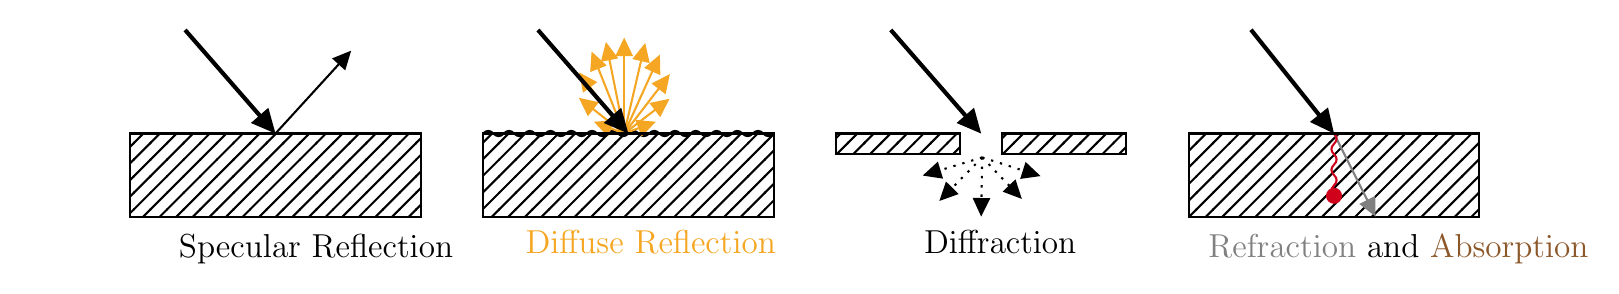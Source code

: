 

% Pattern Info

\tikzset{
pattern size/.store in=\mcSize,
pattern size = 5pt,
pattern thickness/.store in=\mcThickness,
pattern thickness = 0.3pt,
pattern radius/.store in=\mcRadius,
pattern radius = 1pt}
\makeatletter
\pgfutil@ifundefined{pgf@pattern@name@_9baiqkd8y}{
\pgfdeclarepatternformonly[\mcThickness,\mcSize]{_9baiqkd8y}
{\pgfqpoint{0pt}{0pt}}
{\pgfpoint{\mcSize+\mcThickness}{\mcSize+\mcThickness}}
{\pgfpoint{\mcSize}{\mcSize}}
{
\pgfsetcolor{\tikz@pattern@color}
\pgfsetlinewidth{\mcThickness}
\pgfpathmoveto{\pgfqpoint{0pt}{0pt}}
\pgfpathlineto{\pgfpoint{\mcSize+\mcThickness}{\mcSize+\mcThickness}}
\pgfusepath{stroke}
}}
\makeatother

% Pattern Info

\tikzset{
pattern size/.store in=\mcSize,
pattern size = 5pt,
pattern thickness/.store in=\mcThickness,
pattern thickness = 0.3pt,
pattern radius/.store in=\mcRadius,
pattern radius = 1pt}
\makeatletter
\pgfutil@ifundefined{pgf@pattern@name@_g1k947mmx}{
\pgfdeclarepatternformonly[\mcThickness,\mcSize]{_g1k947mmx}
{\pgfqpoint{0pt}{0pt}}
{\pgfpoint{\mcSize+\mcThickness}{\mcSize+\mcThickness}}
{\pgfpoint{\mcSize}{\mcSize}}
{
\pgfsetcolor{\tikz@pattern@color}
\pgfsetlinewidth{\mcThickness}
\pgfpathmoveto{\pgfqpoint{0pt}{0pt}}
\pgfpathlineto{\pgfpoint{\mcSize+\mcThickness}{\mcSize+\mcThickness}}
\pgfusepath{stroke}
}}
\makeatother

% Pattern Info

\tikzset{
pattern size/.store in=\mcSize,
pattern size = 5pt,
pattern thickness/.store in=\mcThickness,
pattern thickness = 0.3pt,
pattern radius/.store in=\mcRadius,
pattern radius = 1pt}
\makeatletter
\pgfutil@ifundefined{pgf@pattern@name@_eisyw4tas}{
\pgfdeclarepatternformonly[\mcThickness,\mcSize]{_eisyw4tas}
{\pgfqpoint{0pt}{0pt}}
{\pgfpoint{\mcSize+\mcThickness}{\mcSize+\mcThickness}}
{\pgfpoint{\mcSize}{\mcSize}}
{
\pgfsetcolor{\tikz@pattern@color}
\pgfsetlinewidth{\mcThickness}
\pgfpathmoveto{\pgfqpoint{0pt}{0pt}}
\pgfpathlineto{\pgfpoint{\mcSize+\mcThickness}{\mcSize+\mcThickness}}
\pgfusepath{stroke}
}}
\makeatother

% Pattern Info

\tikzset{
pattern size/.store in=\mcSize,
pattern size = 5pt,
pattern thickness/.store in=\mcThickness,
pattern thickness = 0.3pt,
pattern radius/.store in=\mcRadius,
pattern radius = 1pt}
\makeatletter
\pgfutil@ifundefined{pgf@pattern@name@_ichnqnw2e}{
\pgfdeclarepatternformonly[\mcThickness,\mcSize]{_ichnqnw2e}
{\pgfqpoint{0pt}{0pt}}
{\pgfpoint{\mcSize+\mcThickness}{\mcSize+\mcThickness}}
{\pgfpoint{\mcSize}{\mcSize}}
{
\pgfsetcolor{\tikz@pattern@color}
\pgfsetlinewidth{\mcThickness}
\pgfpathmoveto{\pgfqpoint{0pt}{0pt}}
\pgfpathlineto{\pgfpoint{\mcSize+\mcThickness}{\mcSize+\mcThickness}}
\pgfusepath{stroke}
}}
\makeatother

% Pattern Info

\tikzset{
pattern size/.store in=\mcSize,
pattern size = 5pt,
pattern thickness/.store in=\mcThickness,
pattern thickness = 0.3pt,
pattern radius/.store in=\mcRadius,
pattern radius = 1pt}
\makeatletter
\pgfutil@ifundefined{pgf@pattern@name@_l8t3sl8wu}{
\pgfdeclarepatternformonly[\mcThickness,\mcSize]{_l8t3sl8wu}
{\pgfqpoint{0pt}{0pt}}
{\pgfpoint{\mcSize+\mcThickness}{\mcSize+\mcThickness}}
{\pgfpoint{\mcSize}{\mcSize}}
{
\pgfsetcolor{\tikz@pattern@color}
\pgfsetlinewidth{\mcThickness}
\pgfpathmoveto{\pgfqpoint{0pt}{0pt}}
\pgfpathlineto{\pgfpoint{\mcSize+\mcThickness}{\mcSize+\mcThickness}}
\pgfusepath{stroke}
}}
\makeatother
\tikzset{every picture/.style={line width=0.75pt}} %set default line width to 0.75pt

\begin{tikzpicture}[x=0.75pt,y=0.75pt,yscale=-1,xscale=1]
%uncomment if require: \path (0,188); %set diagram left start at 0, and has height of 188

%Shape: Rectangle [id:dp42159238561682344]
\draw  [draw opacity=100][pattern=_9baiqkd8y,pattern size=6pt,pattern thickness=0.75pt,pattern radius=0pt, pattern color={rgb, 255:red, 0; green, 0; blue, 0}] (540,100) -- (680,100) -- (680,140) -- (540,140) -- cycle ;
%Straight Lines [id:da19176219263568672]
\draw    (200,100) .. controls (201.67,98.33) and (203.33,98.33) .. (205,100) .. controls (206.67,101.67) and (208.33,101.67) .. (210,100) .. controls (211.67,98.33) and (213.33,98.33) .. (215,100) .. controls (216.67,101.67) and (218.33,101.67) .. (220,100) .. controls (221.67,98.33) and (223.33,98.33) .. (225,100) .. controls (226.67,101.67) and (228.33,101.67) .. (230,100) .. controls (231.67,98.33) and (233.33,98.33) .. (235,100) .. controls (236.67,101.67) and (238.33,101.67) .. (240,100) .. controls (241.67,98.33) and (243.33,98.33) .. (245,100) .. controls (246.67,101.67) and (248.33,101.67) .. (250,100) .. controls (251.67,98.33) and (253.33,98.33) .. (255,100) .. controls (256.67,101.67) and (258.33,101.67) .. (260,100) .. controls (261.67,98.33) and (263.33,98.33) .. (265,100) .. controls (266.67,101.67) and (268.33,101.67) .. (270,100) .. controls (271.67,98.33) and (273.33,98.33) .. (275,100) .. controls (276.67,101.67) and (278.33,101.67) .. (280,100) .. controls (281.67,98.33) and (283.33,98.33) .. (285,100) .. controls (286.67,101.67) and (288.33,101.67) .. (290,100) .. controls (291.67,98.33) and (293.33,98.33) .. (295,100) .. controls (296.67,101.67) and (298.33,101.67) .. (300,100) .. controls (301.67,98.33) and (303.33,98.33) .. (305,100) .. controls (306.67,101.67) and (308.33,101.67) .. (310,100) .. controls (311.67,98.33) and (313.33,98.33) .. (315,100) .. controls (316.67,101.67) and (318.33,101.67) .. (320,100) .. controls (321.67,98.33) and (323.33,98.33) .. (325,100) .. controls (326.67,101.67) and (328.33,101.67) .. (330,100) .. controls (331.67,98.33) and (333.33,98.33) .. (335,100) .. controls (336.67,101.67) and (338.33,101.67) .. (340,100) -- (340,100) ;
%Straight Lines [id:da6109252875897675]
\draw [color={rgb, 255:red, 245; green, 166; blue, 35 }  ,draw opacity=1 ]   (268.01,100) -- (280.43,95.38) ;
\draw [shift={(283.24,94.34)}, rotate = 519.61] [fill={rgb, 255:red, 245; green, 166; blue, 35 }  ,fill opacity=1 ][line width=0.08]  [draw opacity=0] (8.93,-4.29) -- (0,0) -- (8.93,4.29) -- cycle    ;
%Straight Lines [id:da7575284108692055]
\draw [color={rgb, 255:red, 245; green, 166; blue, 35 }  ,draw opacity=1 ]   (268.01,100) -- (287.47,85.1) ;
\draw [shift={(289.85,83.28)}, rotate = 502.56] [fill={rgb, 255:red, 245; green, 166; blue, 35 }  ,fill opacity=1 ][line width=0.08]  [draw opacity=0] (8.93,-4.29) -- (0,0) -- (8.93,4.29) -- cycle    ;
%Straight Lines [id:da8772424090156398]
\draw [color={rgb, 255:red, 245; green, 166; blue, 35 }  ,draw opacity=1 ]   (268.01,100) -- (288.17,73.77) ;
\draw [shift={(290,71.4)}, rotate = 487.55] [fill={rgb, 255:red, 245; green, 166; blue, 35 }  ,fill opacity=1 ][line width=0.08]  [draw opacity=0] (8.93,-4.29) -- (0,0) -- (8.93,4.29) -- cycle    ;
%Straight Lines [id:da4863276712987302]
\draw [color={rgb, 255:red, 245; green, 166; blue, 35 }  ,draw opacity=1 ]   (268.01,100) -- (283.96,64.72) ;
\draw [shift={(285.2,61.99)}, rotate = 474.33] [fill={rgb, 255:red, 245; green, 166; blue, 35 }  ,fill opacity=1 ][line width=0.08]  [draw opacity=0] (8.93,-4.29) -- (0,0) -- (8.93,4.29) -- cycle    ;
%Straight Lines [id:da9280307434552938]
\draw [color={rgb, 255:red, 245; green, 166; blue, 35 }  ,draw opacity=1 ]   (268.01,100) -- (268.01,56.78) ;
\draw [shift={(268.01,53.78)}, rotate = 450] [fill={rgb, 255:red, 245; green, 166; blue, 35 }  ,fill opacity=1 ][line width=0.08]  [draw opacity=0] (8.93,-4.29) -- (0,0) -- (8.93,4.29) -- cycle    ;
%Straight Lines [id:da38222326066794565]
\draw [color={rgb, 255:red, 245; green, 166; blue, 35 }  ,draw opacity=1 ]   (268.01,100) -- (277.46,59.3) ;
\draw [shift={(278.14,56.38)}, rotate = 463.07] [fill={rgb, 255:red, 245; green, 166; blue, 35 }  ,fill opacity=1 ][line width=0.08]  [draw opacity=0] (8.93,-4.29) -- (0,0) -- (8.93,4.29) -- cycle    ;
%Straight Lines [id:da60481814269853]
\draw [color={rgb, 255:red, 245; green, 166; blue, 35 }  ,draw opacity=1 ]   (268.01,100) -- (256.24,95.43) ;
\draw [shift={(253.45,94.34)}, rotate = 381.24] [fill={rgb, 255:red, 245; green, 166; blue, 35 }  ,fill opacity=1 ][line width=0.08]  [draw opacity=0] (8.93,-4.29) -- (0,0) -- (8.93,4.29) -- cycle    ;
%Straight Lines [id:da0603364428959734]
\draw [color={rgb, 255:red, 245; green, 166; blue, 35 }  ,draw opacity=1 ]   (268.01,100) -- (248.51,84.64) ;
\draw [shift={(246.15,82.78)}, rotate = 398.23] [fill={rgb, 255:red, 245; green, 166; blue, 35 }  ,fill opacity=1 ][line width=0.08]  [draw opacity=0] (8.93,-4.29) -- (0,0) -- (8.93,4.29) -- cycle    ;
%Straight Lines [id:da2938798997310169]
\draw [color={rgb, 255:red, 245; green, 166; blue, 35 }  ,draw opacity=1 ]   (268.01,100) -- (248.09,72.98) ;
\draw [shift={(246.3,70.57)}, rotate = 413.59] [fill={rgb, 255:red, 245; green, 166; blue, 35 }  ,fill opacity=1 ][line width=0.08]  [draw opacity=0] (8.93,-4.29) -- (0,0) -- (8.93,4.29) -- cycle    ;
%Straight Lines [id:da0001781293046386745]
\draw [color={rgb, 255:red, 245; green, 166; blue, 35 }  ,draw opacity=1 ]   (268.01,100) -- (253.42,63.29) ;
\draw [shift={(252.31,60.5)}, rotate = 428.32] [fill={rgb, 255:red, 245; green, 166; blue, 35 }  ,fill opacity=1 ][line width=0.08]  [draw opacity=0] (8.93,-4.29) -- (0,0) -- (8.93,4.29) -- cycle    ;
%Straight Lines [id:da41108343339116993]
\draw [color={rgb, 255:red, 245; green, 166; blue, 35 }  ,draw opacity=1 ]   (268.01,100) -- (259.8,58.82) ;
\draw [shift={(259.22,55.88)}, rotate = 438.73] [fill={rgb, 255:red, 245; green, 166; blue, 35 }  ,fill opacity=1 ][line width=0.08]  [draw opacity=0] (8.93,-4.29) -- (0,0) -- (8.93,4.29) -- cycle    ;

%Straight Lines [id:da21357729501712752]
\draw [line width=1.5]    (570,50) -- (607.5,96.88) ;
\draw [shift={(610,100)}, rotate = 231.34] [fill={rgb, 255:red, 0; green, 0; blue, 0 }  ][line width=0.08]  [draw opacity=0] (11.61,-5.58) -- (0,0) -- (11.61,5.58) -- cycle    ;
%Straight Lines [id:da15443804607656775]
\draw [color={rgb, 255:red, 128; green, 128; blue, 128 }  ,draw opacity=1 ]   (610,100) -- (628.66,137.32) ;
\draw [shift={(630,140)}, rotate = 243.43] [fill={rgb, 255:red, 128; green, 128; blue, 128 }  ,fill opacity=1 ][line width=0.08]  [draw opacity=0] (8.93,-4.29) -- (0,0) -- (8.93,4.29) -- cycle    ;
%Straight Lines [id:da05881705684938843]
\draw [color={rgb, 255:red, 208; green, 2; blue, 27 }  ,draw opacity=1 ]   (610,100) .. controls (611.67,101.67) and (611.67,103.33) .. (610,105) .. controls (608.33,106.67) and (608.33,108.33) .. (610,110) .. controls (611.67,111.67) and (611.67,113.33) .. (610,115) .. controls (608.33,116.67) and (608.33,118.33) .. (610,120) .. controls (611.67,121.67) and (611.67,123.33) .. (610,125) .. controls (608.33,126.67) and (608.33,128.33) .. (610,130) -- (610,130) ;
\draw [shift={(610,130)}, rotate = 90] [color={rgb, 255:red, 208; green, 2; blue, 27 }  ,draw opacity=1 ][fill={rgb, 255:red, 208; green, 2; blue, 27 }  ,fill opacity=1 ][line width=0.75]      (0, 0) circle [x radius= 3.35, y radius= 3.35]   ;
%Shape: Rectangle [id:dp9039569939980199]
\draw  [draw opacity=100][pattern=_g1k947mmx,pattern size=6pt,pattern thickness=0.75pt,pattern radius=0pt, pattern color={rgb, 255:red, 0; green, 0; blue, 0}] (30,100) -- (170,100) -- (170,140) -- (30,140) -- cycle ;
%Straight Lines [id:da42478971400847687]
\draw [line width=1.5]    (56.46,50.1) -- (97.37,96.99) ;
\draw [shift={(100,100)}, rotate = 228.89] [fill={rgb, 255:red, 0; green, 0; blue, 0 }  ][line width=0.08]  [draw opacity=0] (11.61,-5.58) -- (0,0) -- (11.61,5.58) -- cycle    ;
%Straight Lines [id:da49664090049267884]
\draw [color={rgb, 255:red, 0; green, 0; blue, 0 }  ,draw opacity=1 ][line width=0.75]    (100,100) -- (134.43,62.32) ;
\draw [shift={(136.46,60.1)}, rotate = 492.42] [fill={rgb, 255:red, 0; green, 0; blue, 0 }  ,fill opacity=1 ][line width=0.08]  [draw opacity=0] (8.93,-4.29) -- (0,0) -- (8.93,4.29) -- cycle    ;
%Straight Lines [id:da836235226930662]
\draw    (30,100) -- (170,100) ;
%Shape: Rectangle [id:dp6067689554973361]
\draw  [draw opacity=100][pattern=_eisyw4tas,pattern size=6pt,pattern thickness=0.75pt,pattern radius=0pt, pattern color={rgb, 255:red, 0; green, 0; blue, 0}] (200,100) -- (340,100) -- (340,140) -- (200,140) -- cycle ;
%Straight Lines [id:da7957563512813288]
\draw [line width=1.5]    (226.46,50.1) -- (267.37,96.99) ;
\draw [shift={(270,100)}, rotate = 228.89] [fill={rgb, 255:red, 0; green, 0; blue, 0 }  ][line width=0.08]  [draw opacity=0] (11.61,-5.58) -- (0,0) -- (11.61,5.58) -- cycle    ;
%Shape: Rectangle [id:dp8714502685448396]
\draw  [draw opacity=100][pattern=_ichnqnw2e,pattern size=6pt,pattern thickness=0.75pt,pattern radius=0pt, pattern color={rgb, 255:red, 0; green, 0; blue, 0}] (370,100) -- (430,100) -- (430,110) -- (370,110) -- cycle ;
%Shape: Rectangle [id:dp6938897641518881]
\draw  [draw opacity=100][pattern=_l8t3sl8wu,pattern size=6pt,pattern thickness=0.75pt,pattern radius=0pt, pattern color={rgb, 255:red, 0; green, 0; blue, 0}] (450,100) -- (510,100) -- (510,110) -- (450,110) -- cycle ;
%Straight Lines [id:da481574031010644]
\draw    (370,100) -- (430,100) -- (430,110) ;
%Straight Lines [id:da8819570720651788]
\draw    (450,110) -- (450,100) -- (510,100) ;
%Straight Lines [id:da3210329303151923]
\draw [line width=1.5]    (396.46,50.1) -- (437.37,96.99) ;
\draw [shift={(440,100)}, rotate = 228.89] [fill={rgb, 255:red, 0; green, 0; blue, 0 }  ][line width=0.08]  [draw opacity=0] (11.61,-5.58) -- (0,0) -- (11.61,5.58) -- cycle    ;
%Straight Lines [id:da38969264236738543]
\draw [color={rgb, 255:red, 0; green, 0; blue, 0 }  ,draw opacity=1 ][line width=0.75]  [dash pattern={on 0.84pt off 2.51pt}]  (440.5,111.5) -- (465.75,119.59) ;
\draw [shift={(468.6,120.5)}, rotate = 197.76] [fill={rgb, 255:red, 0; green, 0; blue, 0 }  ,fill opacity=1 ][line width=0.08]  [draw opacity=0] (8.93,-4.29) -- (0,0) -- (8.93,4.29) -- cycle    ;
%Straight Lines [id:da31685355346521415]
\draw [color={rgb, 255:red, 0; green, 0; blue, 0 }  ,draw opacity=1 ][line width=0.75]  [dash pattern={on 0.84pt off 2.51pt}]  (440.5,111.5) -- (457.53,129.33) ;
\draw [shift={(459.6,131.5)}, rotate = 226.31] [fill={rgb, 255:red, 0; green, 0; blue, 0 }  ,fill opacity=1 ][line width=0.08]  [draw opacity=0] (8.93,-4.29) -- (0,0) -- (8.93,4.29) -- cycle    ;
%Straight Lines [id:da6598296870194443]
\draw [color={rgb, 255:red, 0; green, 0; blue, 0 }  ,draw opacity=1 ][line width=0.75]  [dash pattern={on 0.84pt off 2.51pt}]  (440.5,111.5) -- (440.05,137) ;
\draw [shift={(440,140)}, rotate = 271.01] [fill={rgb, 255:red, 0; green, 0; blue, 0 }  ,fill opacity=1 ][line width=0.08]  [draw opacity=0] (8.93,-4.29) -- (0,0) -- (8.93,4.29) -- cycle    ;
%Straight Lines [id:da9435862928667723]
\draw [color={rgb, 255:red, 0; green, 0; blue, 0 }  ,draw opacity=1 ][line width=0.75]  [dash pattern={on 0.84pt off 2.51pt}]  (440.5,111.5) -- (414.72,119.37) ;
\draw [shift={(411.85,120.25)}, rotate = 343.01] [fill={rgb, 255:red, 0; green, 0; blue, 0 }  ,fill opacity=1 ][line width=0.08]  [draw opacity=0] (8.93,-4.29) -- (0,0) -- (8.93,4.29) -- cycle    ;
%Straight Lines [id:da11533470262969159]
\draw [color={rgb, 255:red, 0; green, 0; blue, 0 }  ,draw opacity=1 ][line width=0.75]  [dash pattern={on 0.84pt off 2.51pt}]  (440.5,111.5) -- (421.96,130.36) ;
\draw [shift={(419.85,132.5)}, rotate = 314.51] [fill={rgb, 255:red, 0; green, 0; blue, 0 }  ,fill opacity=1 ][line width=0.08]  [draw opacity=0] (8.93,-4.29) -- (0,0) -- (8.93,4.29) -- cycle    ;
%Straight Lines [id:da5112908412657312]
\draw    (540,100) -- (680,100) ;

% Text Node
\draw (219,145) node [anchor=north west][inner sep=0.75pt]  [font=\large,color={rgb, 255:red, 245; green, 166; blue, 35 }  ,opacity=1 ] [align=left] {Diffuse Reflection};
% Text Node
\draw (548,147) node [anchor=north west][inner sep=0.75pt]  [font=\large] [align=left] {\textcolor[rgb]{0.5,0.5,0.5}{Refraction} and \textcolor[rgb]{0.55,0.34,0.16}{Absorption}};
% Text Node
\draw (52,147) node [anchor=north west][inner sep=0.75pt]  [font=\large] [align=left] {Specular Reflection};
% Text Node
\draw (411,145) node [anchor=north west][inner sep=0.75pt]  [font=\large,color={rgb, 255:red, 0; green, 0; blue, 0 }  ,opacity=1 ] [align=left] {Diffraction};


\end{tikzpicture}
